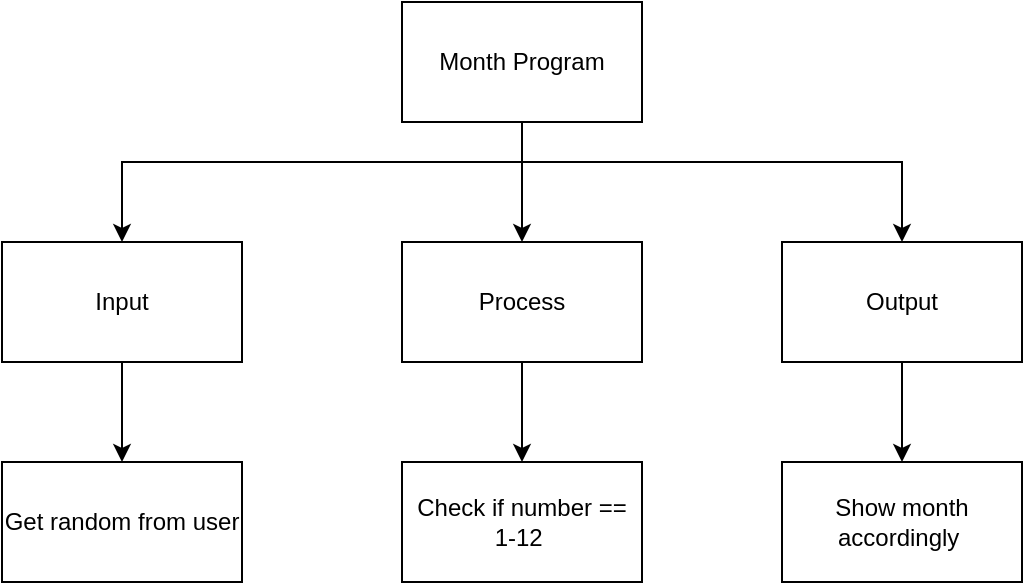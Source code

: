 <mxfile>
    <diagram id="pBK1guH4bu_zmOCUXD5L" name="Top Down">
        <mxGraphModel dx="594" dy="561" grid="1" gridSize="10" guides="1" tooltips="1" connect="1" arrows="1" fold="1" page="1" pageScale="1" pageWidth="827" pageHeight="1169" math="0" shadow="0">
            <root>
                <mxCell id="0"/>
                <mxCell id="1" parent="0"/>
                <mxCell id="kIHPj6zRgX1InL4mbEAz-5" style="edgeStyle=none;html=1;entryX=0.5;entryY=0;entryDx=0;entryDy=0;" parent="1" source="kIHPj6zRgX1InL4mbEAz-1" target="kIHPj6zRgX1InL4mbEAz-2" edge="1">
                    <mxGeometry relative="1" as="geometry"/>
                </mxCell>
                <mxCell id="kIHPj6zRgX1InL4mbEAz-6" style="edgeStyle=orthogonalEdgeStyle;html=1;rounded=0;" parent="1" source="kIHPj6zRgX1InL4mbEAz-1" target="kIHPj6zRgX1InL4mbEAz-3" edge="1">
                    <mxGeometry relative="1" as="geometry">
                        <Array as="points">
                            <mxPoint x="330" y="160"/>
                            <mxPoint x="130" y="160"/>
                        </Array>
                    </mxGeometry>
                </mxCell>
                <mxCell id="kIHPj6zRgX1InL4mbEAz-7" style="edgeStyle=orthogonalEdgeStyle;rounded=0;html=1;" parent="1" source="kIHPj6zRgX1InL4mbEAz-1" target="kIHPj6zRgX1InL4mbEAz-4" edge="1">
                    <mxGeometry relative="1" as="geometry">
                        <Array as="points">
                            <mxPoint x="330" y="160"/>
                            <mxPoint x="520" y="160"/>
                        </Array>
                    </mxGeometry>
                </mxCell>
                <mxCell id="kIHPj6zRgX1InL4mbEAz-1" value="Month Program" style="rounded=0;whiteSpace=wrap;html=1;" parent="1" vertex="1">
                    <mxGeometry x="270" y="80" width="120" height="60" as="geometry"/>
                </mxCell>
                <mxCell id="2" style="edgeStyle=orthogonalEdgeStyle;html=1;entryX=0.5;entryY=0;entryDx=0;entryDy=0;rounded=0;" edge="1" parent="1" source="kIHPj6zRgX1InL4mbEAz-2" target="kIHPj6zRgX1InL4mbEAz-13">
                    <mxGeometry relative="1" as="geometry"/>
                </mxCell>
                <mxCell id="kIHPj6zRgX1InL4mbEAz-2" value="Process" style="rounded=0;whiteSpace=wrap;html=1;" parent="1" vertex="1">
                    <mxGeometry x="270" y="200" width="120" height="60" as="geometry"/>
                </mxCell>
                <mxCell id="kIHPj6zRgX1InL4mbEAz-10" style="edgeStyle=orthogonalEdgeStyle;rounded=0;html=1;" parent="1" source="kIHPj6zRgX1InL4mbEAz-3" target="kIHPj6zRgX1InL4mbEAz-8" edge="1">
                    <mxGeometry relative="1" as="geometry">
                        <Array as="points">
                            <mxPoint x="130" y="310"/>
                            <mxPoint x="130" y="310"/>
                        </Array>
                    </mxGeometry>
                </mxCell>
                <mxCell id="kIHPj6zRgX1InL4mbEAz-3" value="Input" style="rounded=0;whiteSpace=wrap;html=1;" parent="1" vertex="1">
                    <mxGeometry x="70" y="200" width="120" height="60" as="geometry"/>
                </mxCell>
                <mxCell id="kIHPj6zRgX1InL4mbEAz-18" style="edgeStyle=orthogonalEdgeStyle;rounded=0;html=1;" parent="1" source="kIHPj6zRgX1InL4mbEAz-4" target="kIHPj6zRgX1InL4mbEAz-16" edge="1">
                    <mxGeometry relative="1" as="geometry"/>
                </mxCell>
                <mxCell id="kIHPj6zRgX1InL4mbEAz-4" value="Output" style="rounded=0;whiteSpace=wrap;html=1;" parent="1" vertex="1">
                    <mxGeometry x="460" y="200" width="120" height="60" as="geometry"/>
                </mxCell>
                <mxCell id="kIHPj6zRgX1InL4mbEAz-8" value="Get random from user" style="rounded=0;whiteSpace=wrap;html=1;" parent="1" vertex="1">
                    <mxGeometry x="70" y="310" width="120" height="60" as="geometry"/>
                </mxCell>
                <mxCell id="kIHPj6zRgX1InL4mbEAz-13" value="Check if number == 1-12&amp;nbsp;" style="rounded=0;whiteSpace=wrap;html=1;" parent="1" vertex="1">
                    <mxGeometry x="270" y="310" width="120" height="60" as="geometry"/>
                </mxCell>
                <mxCell id="kIHPj6zRgX1InL4mbEAz-16" value="Show month accordingly&amp;nbsp;" style="rounded=0;whiteSpace=wrap;html=1;" parent="1" vertex="1">
                    <mxGeometry x="460" y="310" width="120" height="60" as="geometry"/>
                </mxCell>
            </root>
        </mxGraphModel>
    </diagram>
</mxfile>